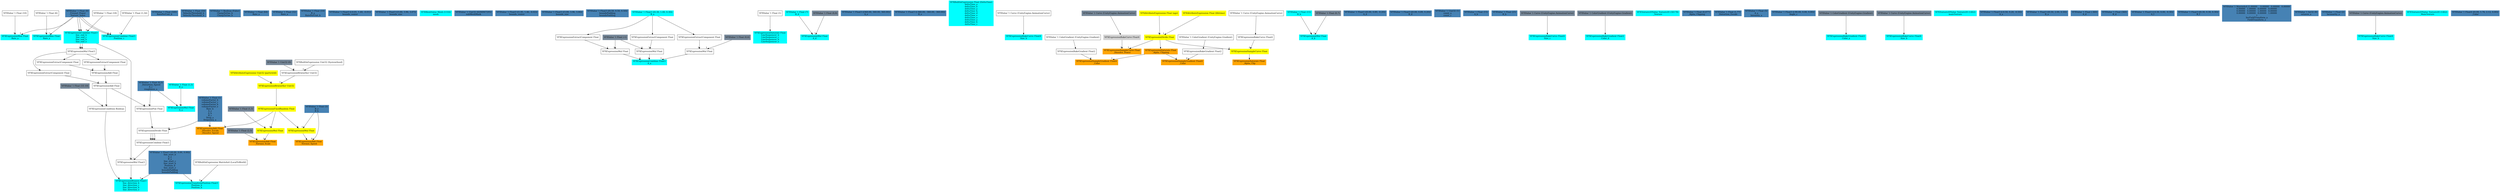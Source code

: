 digraph G {
node0 [shape="box" color="cyan" style="filled" label="VFXExpressionMax Float
Rate_a"]
node1 [shape="box" label="VFXValue`1 Float (10)"]
node2 [shape="box" color="steelblue" style="filled" label="VFXValue`1 Float (0)
_Fresnel_Power
_Texture_Index"]
node3 [shape="box" color="cyan" style="filled" label="VFXExpressionTransformPosition Float3
Position_b
Position_b"]
node4 [shape="box" label="VFXBuiltInExpression Matrix4x4 (LocalToWorld)"]
node5 [shape="box" color="steelblue" style="filled" label="VFXValue`1 Float3 ((0.00, 0.00, 0.00))
line_start_b
A_a
B_a
line_start_c
line_start_b
Position_d
line_start_e
boundsPadding
boundsPadding"]
node6 [shape="box" color="steelblue" style="filled" label="VFXValue`1 Float (500)
RatePerUnit_b"]
node7 [shape="box" color="steelblue" style="filled" label="VFXValue`1 Float (50)
VelocityThreshold_b
VelocityThreshold_b"]
node8 [shape="box" color="steelblue" style="filled" label="VFXValue`1 Boolean (False)
ClampToOne_b
ClampToOne_b"]
node9 [shape="box" color="cyan" style="filled" label="VFXExpressionMax Float
Rate_a"]
node10 [shape="box" label="VFXValue`1 Float (6)"]
node11 [shape="box" color="steelblue" style="filled" label="VFXValue`1 Float (64)
Rate_a"]
node12 [shape="box" color="steelblue" style="filled" label="VFXValue`1 Float (32)
Rate_a"]
node13 [shape="box" color="steelblue" style="filled" label="VFXValue`1 Float (10)
B_a
RatePerUnit_b"]
node14 [shape="box" color="steelblue" style="filled" label="VFXValue`1 Float3 ((-0.01, 1.40, -0.01))
bounds_center"]
node15 [shape="box" color="steelblue" style="filled" label="VFXValue`1 Float3 ((3.00, 3.96, 3.07))
bounds_size"]
node16 [shape="box" color="cyan" style="filled" label="VFXMeshValue Mesh (1316)
mesh"]
node17 [shape="box" color="steelblue" style="filled" label="VFXValue`1 Uint32 (4294967295)
subMeshMask"]
node18 [shape="box" color="steelblue" style="filled" label="VFXValue`1 Float3 ((1.95, 1.46, -0.02))
bounds_center"]
node19 [shape="box" color="steelblue" style="filled" label="VFXValue`1 Float3 ((3.00, 3.96, 3.06))
bounds_size"]
node20 [shape="box" color="steelblue" style="filled" label="VFXValue`1 Float3 ((0.50, 0.50, 0.50))
boundsPadding
boundsPadding"]
node21 [shape="box" color="cyan" style="filled" label="VFXExpressionCombine Float3
A_a"]
node22 [shape="box" label="VFXExpressionMul Float"]
node23 [shape="box" color="lightslategray" style="filled" label="VFXValue`1 Float (-1)"]
node24 [shape="box" label="VFXExpressionExtractComponent Float"]
node25 [shape="box" color="cyan" style="filled" label="VFXValue`1 Float3 ((0.30, 1.00, 0.30))
B_a"]
node26 [shape="box" label="VFXExpressionMul Float"]
node27 [shape="box" label="VFXExpressionExtractComponent Float"]
node28 [shape="box" color="lightslategray" style="filled" label="VFXValue`1 Float (0,6)"]
node29 [shape="box" label="VFXExpressionMul Float"]
node30 [shape="box" label="VFXExpressionExtractComponent Float"]
node31 [shape="box" color="cyan" style="filled" label="VFXExpressionCombine Float3
line_end_b
line_end_c
line_end_b
line_end_e"]
node32 [shape="box" label="VFXValue`1 Float (18)"]
node33 [shape="box" color="cyan" style="filled" label="VFXExpressionSaturate Float
LineSequencer_b
LineSequencer_c
LineSequencer_b
LineSequencer_e"]
node34 [shape="box" label="VFXValue`1 Float (1)"]
node35 [shape="box" color="steelblue" style="filled" label="VFXValue`1 Float (1)
volumeFactor_b
volumeFactor_c
volumeFactor_b
volumeFactor_e
Rate_b
A_e
A_b
B_c
Drag_a
frequency_a"]
node36 [shape="box" color="cyan" style="filled" label="VFXExpressionBranch Float3
line_direction_b
line_direction_c
line_direction_b
line_direction_e"]
node37 [shape="box" label="VFXExpressionCondition Boolean"]
node38 [shape="box" label="VFXExpressionAdd Float"]
node39 [shape="box" label="VFXExpressionAdd Float"]
node40 [shape="box" label="VFXExpressionExtractComponent Float"]
node41 [shape="box" label="VFXExpressionMul Float3"]
node42 [shape="box" label="VFXExpressionExtractComponent Float"]
node43 [shape="box" label="VFXExpressionExtractComponent Float"]
node44 [shape="box" color="lightslategray" style="filled" label="VFXValue`1 Float (1E-10)"]
node45 [shape="box" label="VFXExpressionMul Float3"]
node46 [shape="box" label="VFXExpressionCombine Float3"]
node47 [shape="box" label="VFXExpressionDivide Float"]
node48 [shape="box" label="VFXExpressionPow Float"]
node49 [shape="box" color="steelblue" style="filled" label="VFXValue`1 Float (0,5)
_Distortion_Speed
A_c
roughness_a"]
node50 [shape="box" color="cyan" style="filled" label="VFXExpressionCombine Float3
Position_c"]
node51 [shape="box" label="VFXValue`1 Float (1,54)"]
node52 [shape="box" color="cyan" style="filled" label="VFXExpressionMul Float
A_d"]
node53 [shape="box" color="cyan" style="filled" label="VFXValue`1 Float (7)
B_d"]
node54 [shape="box" color="lightslategray" style="filled" label="VFXValue`1 Float (0,8)"]
node55 [shape="box" color="steelblue" style="filled" label="VFXValue`1 Float3 ((360.00, 360.00, 360.00))
A_e"]
node56 [shape="box" color="steelblue" style="filled" label="VFXValue`1 Float3 ((-360.00, -360.00, -360.00))
B_e"]
node57 [shape="box" color="cyan" style="filled" label="VFXBuiltInExpression Float (DeltaTime)
deltaTime_a
deltaTime_b
deltaTime_a
deltaTime_b
deltaTime_d
deltaTime_e
deltaTime_a
deltaTime_a
deltaTime_b
deltaTime_c"]
node58 [shape="box" color="cyan" style="filled" label="VFXExpressionMul Float
A_a"]
node59 [shape="box" color="cyan" style="filled" label="VFXValue`1 Float (1,5)
B_a"]
node60 [shape="box" color="cyan" style="filled" label="VFXExpressionBakeCurve Float4
Size_b"]
node61 [shape="box" label="VFXValue`1 Curve (UnityEngine.AnimationCurve)"]
node62 [shape="box" color="orange" style="filled" label="VFXExpressionSampleGradient Float4
_Color"]
node63 [shape="box" label="VFXExpressionBakeGradient Float2"]
node64 [shape="box" label="VFXValue`1 ColorGradient (UnityEngine.Gradient)"]
node65 [shape="box" color="orange" style="filled" label="VFXExpressionSaturate Float
_Alpha_Clipping"]
node66 [shape="box" color="yellow" style="filled" label="VFXExpressionDivide Float"]
node67 [shape="box" color="yellow" style="filled" label="VFXAttributeExpression Float (age)"]
node68 [shape="box" color="yellow" style="filled" label="VFXAttributeExpression Float (lifetime)"]
node69 [shape="box" color="orange" style="filled" label="VFXExpressionAdd Float
_Voronoi_Scale"]
node70 [shape="box" color="lightslategray" style="filled" label="VFXValue`1 Float (2,5)"]
node71 [shape="box" color="yellow" style="filled" label="VFXExpressionMul Float"]
node72 [shape="box" color="yellow" style="filled" label="VFXExpressionFixedRandom Float"]
node73 [shape="box" color="yellow" style="filled" label="VFXExpressionBitwiseXor Uint32"]
node74 [shape="box" color="yellow" style="filled" label="VFXAttributeExpression Uint32 (particleId)"]
node75 [shape="box" label="VFXExpressionBitwiseXor Uint32"]
node76 [shape="box" color="lightslategray" style="filled" label="VFXValue`1 Uint32 (0)"]
node77 [shape="box" label="VFXBuiltInExpression Uint32 (SystemSeed)"]
node78 [shape="box" color="lightslategray" style="filled" label="VFXValue`1 Float (1,5)"]
node79 [shape="box" color="orange" style="filled" label="VFXExpressionSaturate Float
_Alpha_Clip"]
node80 [shape="box" color="yellow" style="filled" label="VFXExpressionSampleCurve Float"]
node81 [shape="box" label="VFXExpressionBakeCurve Float4"]
node82 [shape="box" label="VFXValue`1 Curve (UnityEngine.AnimationCurve)"]
node83 [shape="box" color="orange" style="filled" label="VFXExpressionAdd Float
_Voronoi_Speed"]
node84 [shape="box" color="steelblue" style="filled" label="VFXValue`1 Float (3)
B_e
B_b"]
node85 [shape="box" color="yellow" style="filled" label="VFXExpressionMul Float"]
node86 [shape="box" color="cyan" style="filled" label="VFXExpressionMul Float
A_b"]
node87 [shape="box" color="cyan" style="filled" label="VFXValue`1 Float (15)
B_b"]
node88 [shape="box" color="lightslategray" style="filled" label="VFXValue`1 Float (0,7)"]
node89 [shape="box" color="steelblue" style="filled" label="VFXValue`1 Float3 ((0.00, 0.89, -0.20))
A_d"]
node90 [shape="box" color="steelblue" style="filled" label="VFXValue`1 Float3 ((0.00, 0.89, 0.20))
B_d"]
node91 [shape="box" color="steelblue" style="filled" label="VFXValue`1 Uint32 (1)
count_a
count_c"]
node92 [shape="box" color="steelblue" style="filled" label="VFXValue`1 Float (15)
A_b"]
node93 [shape="box" color="steelblue" style="filled" label="VFXValue`1 Float (25)
B_b"]
node94 [shape="box" color="cyan" style="filled" label="VFXExpressionBakeCurve Float4
Size_c"]
node95 [shape="box" color="lightslategray" style="filled" label="VFXValue`1 Curve (UnityEngine.AnimationCurve)"]
node96 [shape="box" color="cyan" style="filled" label="VFXExpressionBakeGradient Float2
Color_d"]
node97 [shape="box" color="lightslategray" style="filled" label="VFXValue`1 ColorGradient (UnityEngine.Gradient)"]
node98 [shape="box" color="orange" style="filled" label="VFXExpressionSampleGradient Float4
_Color"]
node99 [shape="box" label="VFXExpressionBakeGradient Float2"]
node100 [shape="box" label="VFXValue`1 ColorGradient (UnityEngine.Gradient)"]
node101 [shape="box" color="cyan" style="filled" label="VFXTexture2DValue Texture2D (34178)
_Texture"]
node102 [shape="box" color="orange" style="filled" label="VFXExpressionSampleCurve Float
_Dissolve_Power"]
node103 [shape="box" color="lightgray" style="filled" label="VFXExpressionBakeCurve Float4"]
node104 [shape="box" color="lightslategray" style="filled" label="VFXValue`1 Curve (UnityEngine.AnimationCurve)"]
node105 [shape="box" color="orange" style="filled" label="VFXExpressionAdd Float
_Dissolve_Escale
_Dissolve_Speed"]
node106 [shape="box" color="steelblue" style="filled" label="VFXValue`1 Float (0,077)
_Alpha_Clipping"]
node107 [shape="box" color="steelblue" style="filled" label="VFXValue`1 Float (1,77)
_Distortion_Escale"]
node108 [shape="box" color="steelblue" style="filled" label="VFXValue`1 Float (5)
A_a
Intensity_a"]
node109 [shape="box" color="steelblue" style="filled" label="VFXValue`1 Float3 ((-90.00, 0.00, 0.00))
Angle_c"]
node110 [shape="box" color="cyan" style="filled" label="VFXExpressionBakeGradient Float2
Color_a"]
node111 [shape="box" color="lightslategray" style="filled" label="VFXValue`1 ColorGradient (UnityEngine.Gradient)"]
node112 [shape="box" color="cyan" style="filled" label="VFXExpressionBakeCurve Float4
Size_b"]
node113 [shape="box" color="lightslategray" style="filled" label="VFXValue`1 Curve (UnityEngine.AnimationCurve)"]
node114 [shape="box" color="cyan" style="filled" label="VFXTexture2DValue Texture2D (1462)
mainTexture"]
node115 [shape="box" color="steelblue" style="filled" label="VFXValue`1 Float3 ((-0.50, 0.20, -0.50))
A_a"]
node116 [shape="box" color="steelblue" style="filled" label="VFXValue`1 Float3 ((0.50, 2.00, 0.50))
B_a"]
node117 [shape="box" color="steelblue" style="filled" label="VFXValue`1 Float (-360)
A_d"]
node118 [shape="box" color="steelblue" style="filled" label="VFXValue`1 Float (360)
B_d"]
node119 [shape="box" color="steelblue" style="filled" label="VFXValue`1 Float3 ((-0.30, 0.00, -0.30))
A_f"]
node120 [shape="box" color="steelblue" style="filled" label="VFXValue`1 Float3 ((0.30, 0.30, 0.30))
B_f"]
node121 [shape="box" color="steelblue" style="filled" label="VFXValue`1 Matrix4x4 (1.00000	0.00000	0.00000	0.00000
0.00000	1.00000	0.00000	0.00000
0.00000	0.00000	1.00000	0.00000
0.00000	0.00000	0.00000	1.00000
)
InvFieldTransform_a
FieldTransform_a"]
node122 [shape="box" color="steelblue" style="filled" label="VFXValue`1 Int32 (8)
octaves_a"]
node123 [shape="box" color="steelblue" style="filled" label="VFXValue`1 Float (2)
lacunarity_a"]
node124 [shape="box" color="cyan" style="filled" label="VFXExpressionBakeCurve Float4
Size_b"]
node125 [shape="box" color="lightslategray" style="filled" label="VFXValue`1 Curve (UnityEngine.AnimationCurve)"]
node126 [shape="box" color="cyan" style="filled" label="VFXTexture2DValue Texture2D (1462)
_MainTexture"]
node127 [shape="box" color="steelblue" style="filled" label="VFXValue`1 Float4 ((0.00, 1.76, 2.12, 0.00))
_Color"]
node1 -> node0 [headlabel="0"]
node2 -> node0 [headlabel="1"]
node4 -> node3 [headlabel="0"]
node5 -> node3 [headlabel="1"]
node10 -> node9 [headlabel="0"]
node2 -> node9 [headlabel="1"]
node22 -> node21 [headlabel="0"]
node26 -> node21 [headlabel="1"]
node29 -> node21 [headlabel="2"]
node23 -> node22 [headlabel="0"]
node24 -> node22 [headlabel="1"]
node25 -> node24 
node27 -> node26 [headlabel="0"]
node28 -> node26 [headlabel="1"]
node25 -> node27 
node23 -> node29 [headlabel="0"]
node30 -> node29 [headlabel="1"]
node25 -> node30 
node32 -> node31 [headlabel="0"]
node2 -> node31 [headlabel="1"]
node2 -> node31 [headlabel="2"]
node34 -> node33 
node37 -> node36 [headlabel="0"]
node5 -> node36 [headlabel="1"]
node45 -> node36 [headlabel="2"]
node38 -> node37 [headlabel="0"]
node44 -> node37 [headlabel="1"]
node39 -> node38 [headlabel="0"]
node43 -> node38 [headlabel="1"]
node40 -> node39 [headlabel="0"]
node42 -> node39 [headlabel="1"]
node41 -> node40 
node31 -> node41 [headlabel="0"]
node31 -> node41 [headlabel="1"]
node41 -> node42 
node41 -> node43 
node31 -> node45 [headlabel="0"]
node46 -> node45 [headlabel="1"]
node47 -> node46 [headlabel="0"]
node47 -> node46 [headlabel="1"]
node47 -> node46 [headlabel="2"]
node35 -> node47 [headlabel="0"]
node48 -> node47 [headlabel="1"]
node38 -> node48 [headlabel="0"]
node49 -> node48 [headlabel="1"]
node2 -> node50 [headlabel="0"]
node51 -> node50 [headlabel="1"]
node2 -> node50 [headlabel="2"]
node53 -> node52 [headlabel="0"]
node54 -> node52 [headlabel="1"]
node59 -> node58 [headlabel="0"]
node49 -> node58 [headlabel="1"]
node61 -> node60 
node63 -> node62 [headlabel="0"]
node65 -> node62 [headlabel="1"]
node64 -> node63 
node66 -> node65 
node67 -> node66 [headlabel="0"]
node68 -> node66 [headlabel="1"]
node70 -> node69 [headlabel="0"]
node71 -> node69 [headlabel="1"]
node72 -> node71 [headlabel="0"]
node78 -> node71 [headlabel="1"]
node73 -> node72 
node74 -> node73 [headlabel="0"]
node75 -> node73 [headlabel="1"]
node76 -> node75 [headlabel="0"]
node77 -> node75 [headlabel="1"]
node80 -> node79 
node81 -> node80 [headlabel="0"]
node66 -> node80 [headlabel="1"]
node82 -> node81 
node84 -> node83 [headlabel="0"]
node85 -> node83 [headlabel="1"]
node72 -> node85 [headlabel="0"]
node84 -> node85 [headlabel="1"]
node87 -> node86 [headlabel="0"]
node88 -> node86 [headlabel="1"]
node95 -> node94 
node97 -> node96 
node99 -> node98 [headlabel="0"]
node65 -> node98 [headlabel="1"]
node100 -> node99 
node103 -> node102 [headlabel="0"]
node66 -> node102 [headlabel="1"]
node104 -> node103 
node35 -> node105 [headlabel="0"]
node72 -> node105 [headlabel="1"]
node111 -> node110 
node113 -> node112 
node125 -> node124 
}
